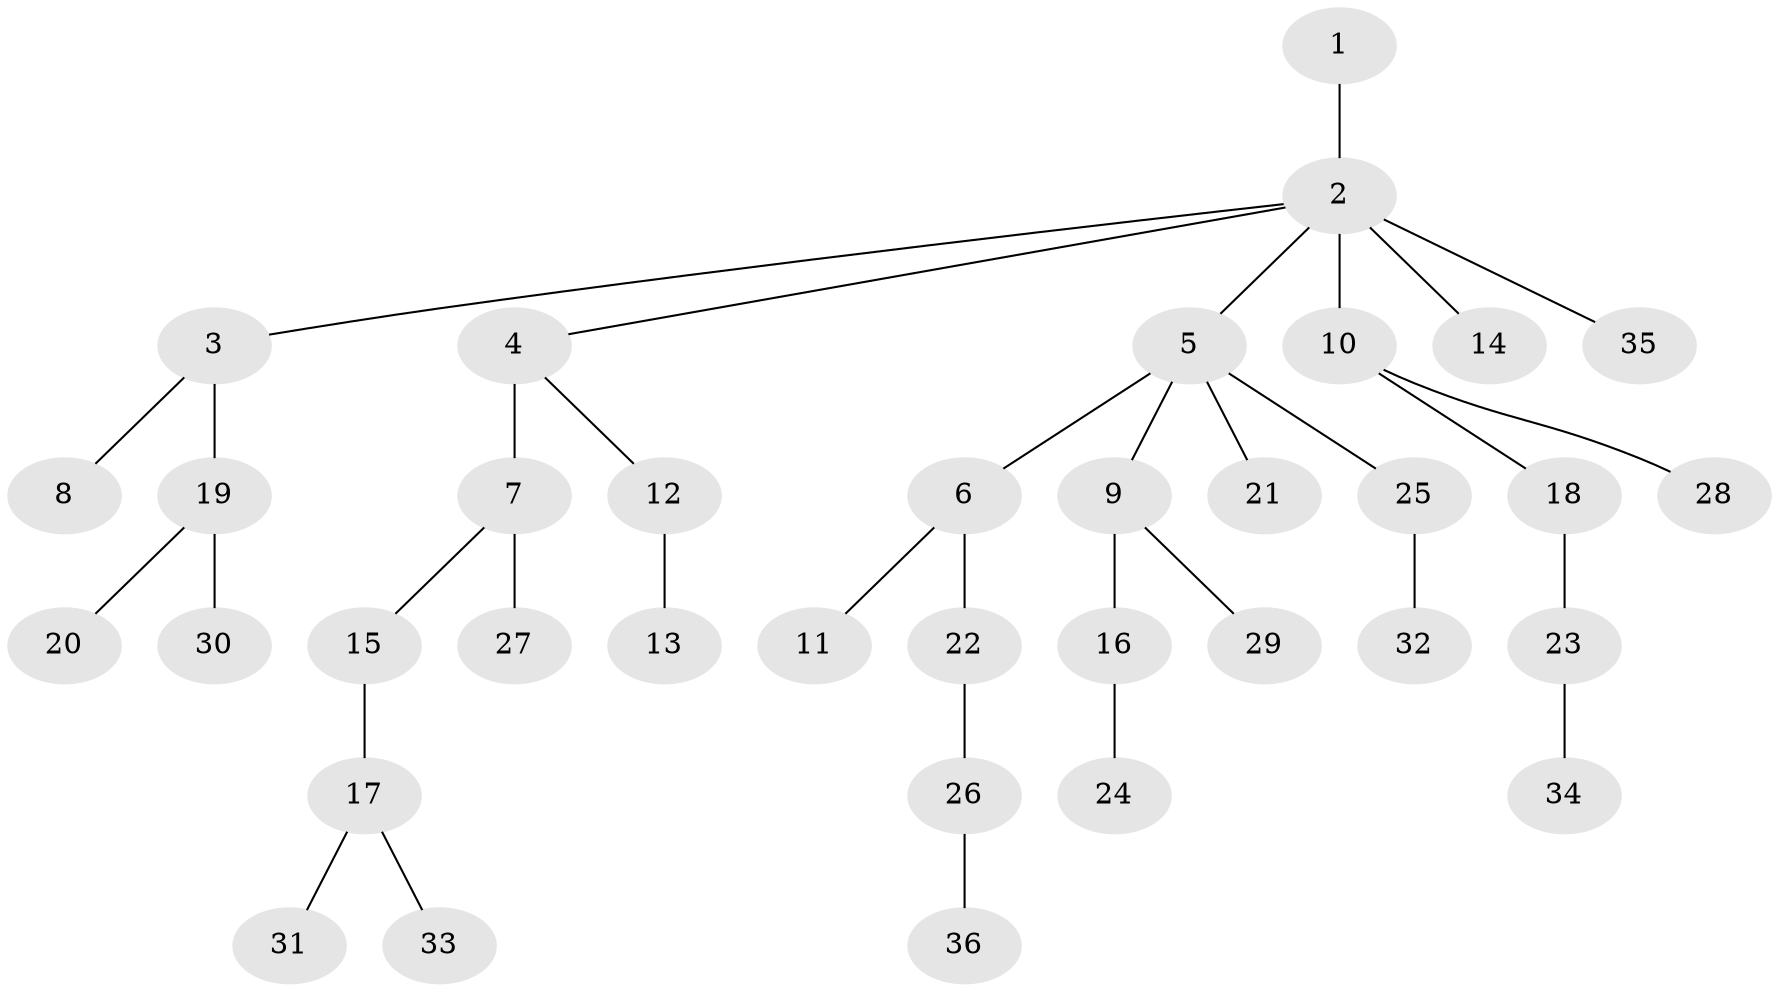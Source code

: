// original degree distribution, {2: 0.1791044776119403, 7: 0.014925373134328358, 4: 0.07462686567164178, 6: 0.029850746268656716, 1: 0.5373134328358209, 3: 0.16417910447761194}
// Generated by graph-tools (version 1.1) at 2025/51/03/04/25 22:51:52]
// undirected, 36 vertices, 35 edges
graph export_dot {
  node [color=gray90,style=filled];
  1;
  2;
  3;
  4;
  5;
  6;
  7;
  8;
  9;
  10;
  11;
  12;
  13;
  14;
  15;
  16;
  17;
  18;
  19;
  20;
  21;
  22;
  23;
  24;
  25;
  26;
  27;
  28;
  29;
  30;
  31;
  32;
  33;
  34;
  35;
  36;
  1 -- 2 [weight=1.0];
  2 -- 3 [weight=1.0];
  2 -- 4 [weight=1.0];
  2 -- 5 [weight=1.0];
  2 -- 10 [weight=1.0];
  2 -- 14 [weight=2.0];
  2 -- 35 [weight=1.0];
  3 -- 8 [weight=1.0];
  3 -- 19 [weight=1.0];
  4 -- 7 [weight=3.0];
  4 -- 12 [weight=1.0];
  5 -- 6 [weight=1.0];
  5 -- 9 [weight=1.0];
  5 -- 21 [weight=1.0];
  5 -- 25 [weight=1.0];
  6 -- 11 [weight=1.0];
  6 -- 22 [weight=1.0];
  7 -- 15 [weight=1.0];
  7 -- 27 [weight=1.0];
  9 -- 16 [weight=1.0];
  9 -- 29 [weight=1.0];
  10 -- 18 [weight=1.0];
  10 -- 28 [weight=1.0];
  12 -- 13 [weight=1.0];
  15 -- 17 [weight=1.0];
  16 -- 24 [weight=1.0];
  17 -- 31 [weight=1.0];
  17 -- 33 [weight=1.0];
  18 -- 23 [weight=1.0];
  19 -- 20 [weight=1.0];
  19 -- 30 [weight=1.0];
  22 -- 26 [weight=1.0];
  23 -- 34 [weight=1.0];
  25 -- 32 [weight=1.0];
  26 -- 36 [weight=1.0];
}
